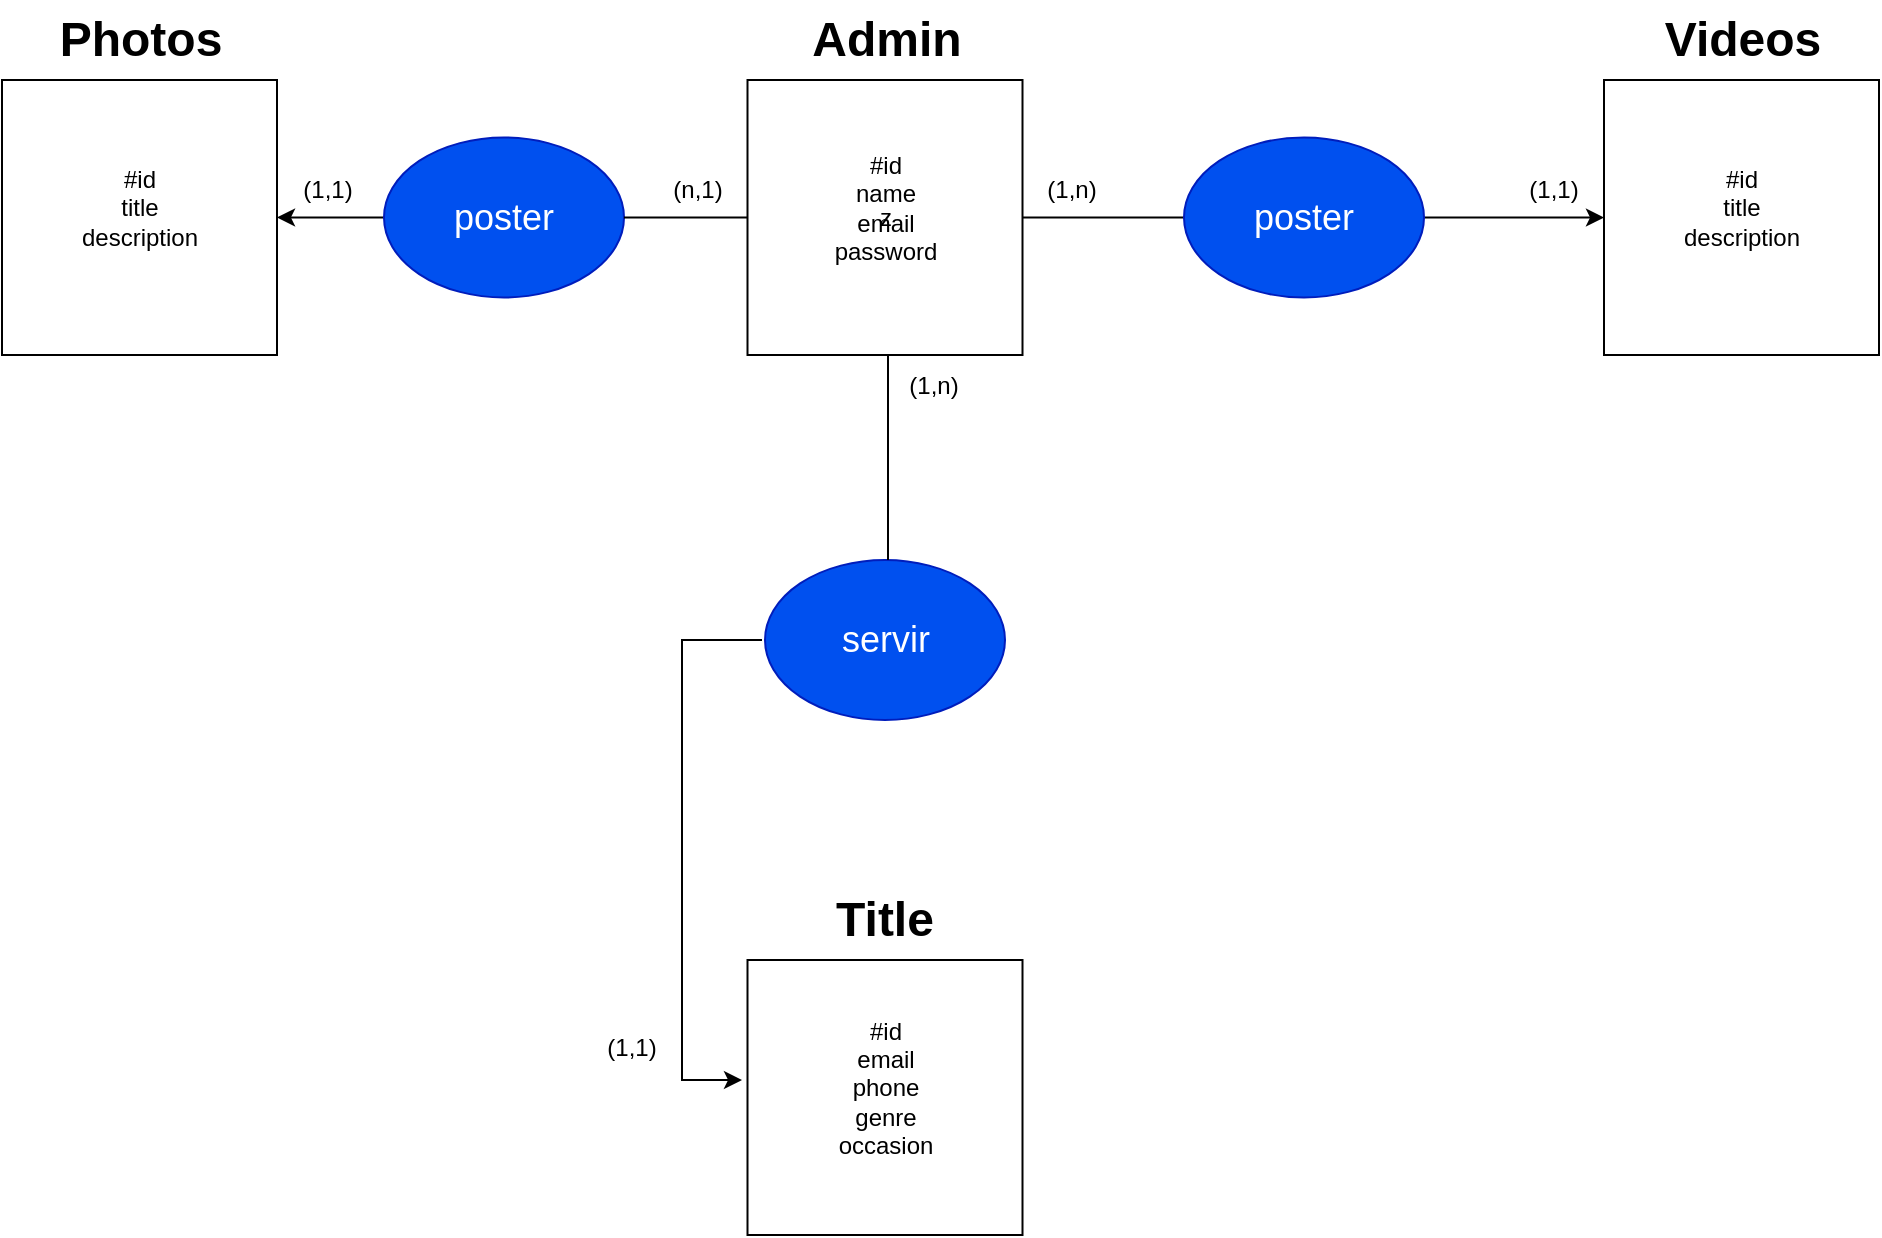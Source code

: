 <mxfile>
    <diagram id="UmgMwtEFjBE5UpAD8n4l" name="Page-1">
        <mxGraphModel dx="1171" dy="821" grid="1" gridSize="10" guides="1" tooltips="1" connect="1" arrows="1" fold="1" page="1" pageScale="1" pageWidth="827" pageHeight="1169" math="0" shadow="0">
            <root>
                <mxCell id="0"/>
                <mxCell id="1" parent="0"/>
                <mxCell id="107" style="edgeStyle=orthogonalEdgeStyle;rounded=0;orthogonalLoop=1;jettySize=auto;html=1;entryX=0;entryY=0.5;entryDx=0;entryDy=0;" parent="1" source="43" target="101" edge="1">
                    <mxGeometry relative="1" as="geometry">
                        <mxPoint x="1181" y="409" as="targetPoint"/>
                    </mxGeometry>
                </mxCell>
                <mxCell id="113" style="edgeStyle=orthogonalEdgeStyle;rounded=0;orthogonalLoop=1;jettySize=auto;html=1;entryX=1;entryY=0.5;entryDx=0;entryDy=0;startArrow=none;" parent="1" source="117" target="110" edge="1">
                    <mxGeometry relative="1" as="geometry"/>
                </mxCell>
                <mxCell id="43" value="z" style="whiteSpace=wrap;html=1;aspect=fixed;" parent="1" vertex="1">
                    <mxGeometry x="742.75" y="340" width="137.5" height="137.5" as="geometry"/>
                </mxCell>
                <mxCell id="89" value="" style="edgeStyle=orthogonalEdgeStyle;rounded=0;orthogonalLoop=1;jettySize=auto;html=1;" parent="1" edge="1">
                    <mxGeometry relative="1" as="geometry">
                        <mxPoint x="-109" y="231" as="sourcePoint"/>
                    </mxGeometry>
                </mxCell>
                <mxCell id="64" value="#id&lt;br&gt;name&lt;br&gt;email&lt;br&gt;password" style="text;html=1;strokeColor=none;fillColor=none;align=center;verticalAlign=middle;whiteSpace=wrap;rounded=0;" parent="1" vertex="1">
                    <mxGeometry x="791.5" y="368.75" width="40" height="70" as="geometry"/>
                </mxCell>
                <mxCell id="94" style="edgeStyle=orthogonalEdgeStyle;rounded=0;orthogonalLoop=1;jettySize=auto;html=1;startArrow=none;" parent="1" edge="1">
                    <mxGeometry relative="1" as="geometry">
                        <mxPoint x="750" y="620" as="sourcePoint"/>
                        <mxPoint x="740" y="840" as="targetPoint"/>
                        <Array as="points">
                            <mxPoint x="710" y="620"/>
                            <mxPoint x="710" y="840"/>
                        </Array>
                    </mxGeometry>
                </mxCell>
                <mxCell id="80" value="(1,n)" style="text;html=1;strokeColor=none;fillColor=none;align=center;verticalAlign=middle;whiteSpace=wrap;rounded=0;" parent="1" vertex="1">
                    <mxGeometry x="811" y="477.5" width="50" height="30" as="geometry"/>
                </mxCell>
                <mxCell id="95" value="" style="whiteSpace=wrap;html=1;aspect=fixed;" parent="1" vertex="1">
                    <mxGeometry x="742.75" y="780" width="137.5" height="137.5" as="geometry"/>
                </mxCell>
                <mxCell id="97" value="#id&lt;br&gt;email&lt;br&gt;phone&lt;br&gt;genre&lt;br&gt;occasion" style="text;html=1;strokeColor=none;fillColor=none;align=center;verticalAlign=middle;whiteSpace=wrap;rounded=0;" parent="1" vertex="1">
                    <mxGeometry x="791.5" y="808.75" width="40" height="70" as="geometry"/>
                </mxCell>
                <mxCell id="100" value="(1,1)" style="text;html=1;strokeColor=none;fillColor=none;align=center;verticalAlign=middle;whiteSpace=wrap;rounded=0;" parent="1" vertex="1">
                    <mxGeometry x="660" y="808.75" width="50" height="30" as="geometry"/>
                </mxCell>
                <mxCell id="101" value="" style="whiteSpace=wrap;html=1;aspect=fixed;" parent="1" vertex="1">
                    <mxGeometry x="1171" y="340" width="137.5" height="137.5" as="geometry"/>
                </mxCell>
                <mxCell id="103" value="#id&lt;br&gt;title&lt;br&gt;description" style="text;html=1;strokeColor=none;fillColor=none;align=center;verticalAlign=middle;whiteSpace=wrap;rounded=0;" parent="1" vertex="1">
                    <mxGeometry x="1219.75" y="368.75" width="40" height="70" as="geometry"/>
                </mxCell>
                <mxCell id="106" value="&lt;font style=&quot;font-size: 18px&quot;&gt;poster&lt;/font&gt;" style="ellipse;whiteSpace=wrap;html=1;fillColor=#0050ef;strokeColor=#001DBC;fontColor=#ffffff;" parent="1" vertex="1">
                    <mxGeometry x="961" y="368.75" width="120" height="80" as="geometry"/>
                </mxCell>
                <mxCell id="108" value="(1,n)" style="text;html=1;strokeColor=none;fillColor=none;align=center;verticalAlign=middle;whiteSpace=wrap;rounded=0;" parent="1" vertex="1">
                    <mxGeometry x="880.25" y="380" width="50" height="30" as="geometry"/>
                </mxCell>
                <mxCell id="109" value="(1,1)" style="text;html=1;strokeColor=none;fillColor=none;align=center;verticalAlign=middle;whiteSpace=wrap;rounded=0;" parent="1" vertex="1">
                    <mxGeometry x="1121" y="380" width="50" height="30" as="geometry"/>
                </mxCell>
                <mxCell id="110" value="" style="whiteSpace=wrap;html=1;aspect=fixed;" parent="1" vertex="1">
                    <mxGeometry x="370" y="340" width="137.5" height="137.5" as="geometry"/>
                </mxCell>
                <mxCell id="112" value="#id&lt;br&gt;title&lt;br&gt;description" style="text;html=1;strokeColor=none;fillColor=none;align=center;verticalAlign=middle;whiteSpace=wrap;rounded=0;" parent="1" vertex="1">
                    <mxGeometry x="418.75" y="368.75" width="40" height="70" as="geometry"/>
                </mxCell>
                <mxCell id="117" value="&lt;font style=&quot;font-size: 18px&quot;&gt;poster&lt;/font&gt;" style="ellipse;whiteSpace=wrap;html=1;fillColor=#0050ef;strokeColor=#001DBC;fontColor=#ffffff;" parent="1" vertex="1">
                    <mxGeometry x="561" y="368.75" width="120" height="80" as="geometry"/>
                </mxCell>
                <mxCell id="118" value="" style="edgeStyle=orthogonalEdgeStyle;rounded=0;orthogonalLoop=1;jettySize=auto;html=1;entryX=1;entryY=0.5;entryDx=0;entryDy=0;endArrow=none;" parent="1" source="43" target="117" edge="1">
                    <mxGeometry relative="1" as="geometry">
                        <mxPoint x="742.75" y="408.8" as="sourcePoint"/>
                        <mxPoint x="507.5" y="408.75" as="targetPoint"/>
                    </mxGeometry>
                </mxCell>
                <mxCell id="119" value="(n,1)" style="text;html=1;strokeColor=none;fillColor=none;align=center;verticalAlign=middle;whiteSpace=wrap;rounded=0;" parent="1" vertex="1">
                    <mxGeometry x="692.75" y="380" width="50" height="30" as="geometry"/>
                </mxCell>
                <mxCell id="120" value="(1,1)" style="text;html=1;strokeColor=none;fillColor=none;align=center;verticalAlign=middle;whiteSpace=wrap;rounded=0;" parent="1" vertex="1">
                    <mxGeometry x="508" y="380" width="50" height="30" as="geometry"/>
                </mxCell>
                <mxCell id="71" value="&lt;font style=&quot;font-size: 18px&quot;&gt;servir&lt;/font&gt;" style="ellipse;whiteSpace=wrap;html=1;fillColor=#0050ef;strokeColor=#001DBC;fontColor=#ffffff;" parent="1" vertex="1">
                    <mxGeometry x="751.5" y="580" width="120" height="80" as="geometry"/>
                </mxCell>
                <mxCell id="121" value="" style="edgeStyle=orthogonalEdgeStyle;rounded=0;orthogonalLoop=1;jettySize=auto;html=1;endArrow=none;exitX=0.25;exitY=0;exitDx=0;exitDy=0;" parent="1" source="80" target="71" edge="1">
                    <mxGeometry relative="1" as="geometry">
                        <mxPoint x="801" y="480" as="sourcePoint"/>
                        <mxPoint x="801" y="770" as="targetPoint"/>
                        <Array as="points">
                            <mxPoint x="813" y="560"/>
                            <mxPoint x="813" y="560"/>
                        </Array>
                    </mxGeometry>
                </mxCell>
                <mxCell id="122" value="Photos" style="text;strokeColor=none;fillColor=none;html=1;fontSize=24;fontStyle=1;verticalAlign=middle;align=center;" vertex="1" parent="1">
                    <mxGeometry x="388.75" y="300" width="100" height="40" as="geometry"/>
                </mxCell>
                <mxCell id="124" value="Videos" style="text;strokeColor=none;fillColor=none;html=1;fontSize=24;fontStyle=1;verticalAlign=middle;align=center;" vertex="1" parent="1">
                    <mxGeometry x="1189.75" y="300" width="100" height="40" as="geometry"/>
                </mxCell>
                <mxCell id="125" value="Title" style="text;strokeColor=none;fillColor=none;html=1;fontSize=24;fontStyle=1;verticalAlign=middle;align=center;" vertex="1" parent="1">
                    <mxGeometry x="761" y="740" width="100" height="40" as="geometry"/>
                </mxCell>
                <mxCell id="128" value="Admin" style="text;strokeColor=none;fillColor=none;html=1;fontSize=24;fontStyle=1;verticalAlign=middle;align=center;" vertex="1" parent="1">
                    <mxGeometry x="761.5" y="300" width="100" height="40" as="geometry"/>
                </mxCell>
            </root>
        </mxGraphModel>
    </diagram>
</mxfile>